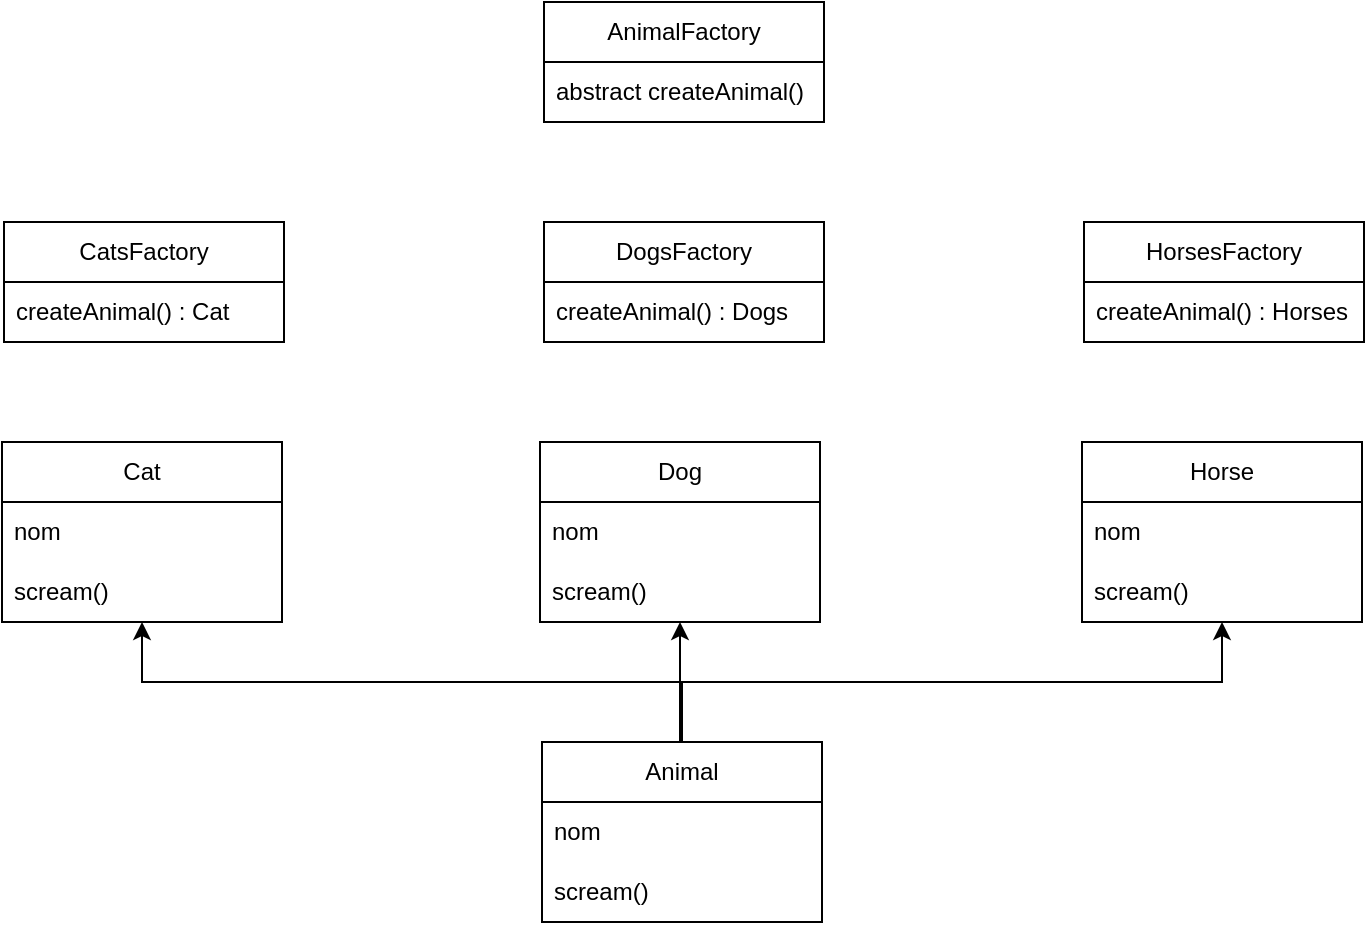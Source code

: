 <mxfile version="22.1.4" type="github">
  <diagram name="Page-1" id="zZTQ4hTRqjqurmtvL9Kt">
    <mxGraphModel dx="1050" dy="566" grid="1" gridSize="10" guides="1" tooltips="1" connect="1" arrows="1" fold="1" page="1" pageScale="1" pageWidth="827" pageHeight="1169" math="0" shadow="0">
      <root>
        <mxCell id="0" />
        <mxCell id="1" parent="0" />
        <mxCell id="AnprCJV5yXAA06qgXDiE-1" value="CatsFactory" style="swimlane;fontStyle=0;childLayout=stackLayout;horizontal=1;startSize=30;horizontalStack=0;resizeParent=1;resizeParentMax=0;resizeLast=0;collapsible=1;marginBottom=0;whiteSpace=wrap;html=1;" vertex="1" parent="1">
          <mxGeometry x="40" y="200" width="140" height="60" as="geometry" />
        </mxCell>
        <mxCell id="AnprCJV5yXAA06qgXDiE-2" value="createAnimal() : Cat" style="text;strokeColor=none;fillColor=none;align=left;verticalAlign=middle;spacingLeft=4;spacingRight=4;overflow=hidden;points=[[0,0.5],[1,0.5]];portConstraint=eastwest;rotatable=0;whiteSpace=wrap;html=1;" vertex="1" parent="AnprCJV5yXAA06qgXDiE-1">
          <mxGeometry y="30" width="140" height="30" as="geometry" />
        </mxCell>
        <mxCell id="AnprCJV5yXAA06qgXDiE-28" value="DogsFactory" style="swimlane;fontStyle=0;childLayout=stackLayout;horizontal=1;startSize=30;horizontalStack=0;resizeParent=1;resizeParentMax=0;resizeLast=0;collapsible=1;marginBottom=0;whiteSpace=wrap;html=1;" vertex="1" parent="1">
          <mxGeometry x="310" y="200" width="140" height="60" as="geometry" />
        </mxCell>
        <mxCell id="AnprCJV5yXAA06qgXDiE-29" value="createAnimal() : Dogs" style="text;strokeColor=none;fillColor=none;align=left;verticalAlign=middle;spacingLeft=4;spacingRight=4;overflow=hidden;points=[[0,0.5],[1,0.5]];portConstraint=eastwest;rotatable=0;whiteSpace=wrap;html=1;" vertex="1" parent="AnprCJV5yXAA06qgXDiE-28">
          <mxGeometry y="30" width="140" height="30" as="geometry" />
        </mxCell>
        <mxCell id="AnprCJV5yXAA06qgXDiE-35" value="HorsesFactory" style="swimlane;fontStyle=0;childLayout=stackLayout;horizontal=1;startSize=30;horizontalStack=0;resizeParent=1;resizeParentMax=0;resizeLast=0;collapsible=1;marginBottom=0;whiteSpace=wrap;html=1;" vertex="1" parent="1">
          <mxGeometry x="580" y="200" width="140" height="60" as="geometry" />
        </mxCell>
        <mxCell id="AnprCJV5yXAA06qgXDiE-36" value="createAnimal() : Horses" style="text;strokeColor=none;fillColor=none;align=left;verticalAlign=middle;spacingLeft=4;spacingRight=4;overflow=hidden;points=[[0,0.5],[1,0.5]];portConstraint=eastwest;rotatable=0;whiteSpace=wrap;html=1;" vertex="1" parent="AnprCJV5yXAA06qgXDiE-35">
          <mxGeometry y="30" width="140" height="30" as="geometry" />
        </mxCell>
        <mxCell id="AnprCJV5yXAA06qgXDiE-42" value="AnimalFactory" style="swimlane;fontStyle=0;childLayout=stackLayout;horizontal=1;startSize=30;horizontalStack=0;resizeParent=1;resizeParentMax=0;resizeLast=0;collapsible=1;marginBottom=0;whiteSpace=wrap;html=1;" vertex="1" parent="1">
          <mxGeometry x="310" y="90" width="140" height="60" as="geometry" />
        </mxCell>
        <mxCell id="AnprCJV5yXAA06qgXDiE-43" value="abstract createAnimal()" style="text;strokeColor=none;fillColor=none;align=left;verticalAlign=middle;spacingLeft=4;spacingRight=4;overflow=hidden;points=[[0,0.5],[1,0.5]];portConstraint=eastwest;rotatable=0;whiteSpace=wrap;html=1;" vertex="1" parent="AnprCJV5yXAA06qgXDiE-42">
          <mxGeometry y="30" width="140" height="30" as="geometry" />
        </mxCell>
        <mxCell id="AnprCJV5yXAA06qgXDiE-44" value="Cat" style="swimlane;fontStyle=0;childLayout=stackLayout;horizontal=1;startSize=30;horizontalStack=0;resizeParent=1;resizeParentMax=0;resizeLast=0;collapsible=1;marginBottom=0;whiteSpace=wrap;html=1;" vertex="1" parent="1">
          <mxGeometry x="39" y="310" width="140" height="90" as="geometry" />
        </mxCell>
        <mxCell id="AnprCJV5yXAA06qgXDiE-45" value="nom" style="text;strokeColor=none;fillColor=none;align=left;verticalAlign=middle;spacingLeft=4;spacingRight=4;overflow=hidden;points=[[0,0.5],[1,0.5]];portConstraint=eastwest;rotatable=0;whiteSpace=wrap;html=1;" vertex="1" parent="AnprCJV5yXAA06qgXDiE-44">
          <mxGeometry y="30" width="140" height="30" as="geometry" />
        </mxCell>
        <mxCell id="AnprCJV5yXAA06qgXDiE-46" value="scream()" style="text;strokeColor=none;fillColor=none;align=left;verticalAlign=middle;spacingLeft=4;spacingRight=4;overflow=hidden;points=[[0,0.5],[1,0.5]];portConstraint=eastwest;rotatable=0;whiteSpace=wrap;html=1;" vertex="1" parent="AnprCJV5yXAA06qgXDiE-44">
          <mxGeometry y="60" width="140" height="30" as="geometry" />
        </mxCell>
        <mxCell id="AnprCJV5yXAA06qgXDiE-48" value="Dog" style="swimlane;fontStyle=0;childLayout=stackLayout;horizontal=1;startSize=30;horizontalStack=0;resizeParent=1;resizeParentMax=0;resizeLast=0;collapsible=1;marginBottom=0;whiteSpace=wrap;html=1;" vertex="1" parent="1">
          <mxGeometry x="308" y="310" width="140" height="90" as="geometry" />
        </mxCell>
        <mxCell id="AnprCJV5yXAA06qgXDiE-49" value="nom" style="text;strokeColor=none;fillColor=none;align=left;verticalAlign=middle;spacingLeft=4;spacingRight=4;overflow=hidden;points=[[0,0.5],[1,0.5]];portConstraint=eastwest;rotatable=0;whiteSpace=wrap;html=1;" vertex="1" parent="AnprCJV5yXAA06qgXDiE-48">
          <mxGeometry y="30" width="140" height="30" as="geometry" />
        </mxCell>
        <mxCell id="AnprCJV5yXAA06qgXDiE-50" value="scream()" style="text;strokeColor=none;fillColor=none;align=left;verticalAlign=middle;spacingLeft=4;spacingRight=4;overflow=hidden;points=[[0,0.5],[1,0.5]];portConstraint=eastwest;rotatable=0;whiteSpace=wrap;html=1;" vertex="1" parent="AnprCJV5yXAA06qgXDiE-48">
          <mxGeometry y="60" width="140" height="30" as="geometry" />
        </mxCell>
        <mxCell id="AnprCJV5yXAA06qgXDiE-51" value="Horse" style="swimlane;fontStyle=0;childLayout=stackLayout;horizontal=1;startSize=30;horizontalStack=0;resizeParent=1;resizeParentMax=0;resizeLast=0;collapsible=1;marginBottom=0;whiteSpace=wrap;html=1;" vertex="1" parent="1">
          <mxGeometry x="579" y="310" width="140" height="90" as="geometry" />
        </mxCell>
        <mxCell id="AnprCJV5yXAA06qgXDiE-52" value="nom" style="text;strokeColor=none;fillColor=none;align=left;verticalAlign=middle;spacingLeft=4;spacingRight=4;overflow=hidden;points=[[0,0.5],[1,0.5]];portConstraint=eastwest;rotatable=0;whiteSpace=wrap;html=1;" vertex="1" parent="AnprCJV5yXAA06qgXDiE-51">
          <mxGeometry y="30" width="140" height="30" as="geometry" />
        </mxCell>
        <mxCell id="AnprCJV5yXAA06qgXDiE-53" value="scream()" style="text;strokeColor=none;fillColor=none;align=left;verticalAlign=middle;spacingLeft=4;spacingRight=4;overflow=hidden;points=[[0,0.5],[1,0.5]];portConstraint=eastwest;rotatable=0;whiteSpace=wrap;html=1;" vertex="1" parent="AnprCJV5yXAA06qgXDiE-51">
          <mxGeometry y="60" width="140" height="30" as="geometry" />
        </mxCell>
        <mxCell id="AnprCJV5yXAA06qgXDiE-57" value="" style="edgeStyle=orthogonalEdgeStyle;rounded=0;orthogonalLoop=1;jettySize=auto;html=1;" edge="1" parent="1" source="AnprCJV5yXAA06qgXDiE-54" target="AnprCJV5yXAA06qgXDiE-50">
          <mxGeometry relative="1" as="geometry">
            <Array as="points">
              <mxPoint x="378" y="440" />
              <mxPoint x="378" y="440" />
            </Array>
          </mxGeometry>
        </mxCell>
        <mxCell id="AnprCJV5yXAA06qgXDiE-54" value="Animal" style="swimlane;fontStyle=0;childLayout=stackLayout;horizontal=1;startSize=30;horizontalStack=0;resizeParent=1;resizeParentMax=0;resizeLast=0;collapsible=1;marginBottom=0;whiteSpace=wrap;html=1;" vertex="1" parent="1">
          <mxGeometry x="309" y="460" width="140" height="90" as="geometry" />
        </mxCell>
        <mxCell id="AnprCJV5yXAA06qgXDiE-55" value="nom" style="text;strokeColor=none;fillColor=none;align=left;verticalAlign=middle;spacingLeft=4;spacingRight=4;overflow=hidden;points=[[0,0.5],[1,0.5]];portConstraint=eastwest;rotatable=0;whiteSpace=wrap;html=1;" vertex="1" parent="AnprCJV5yXAA06qgXDiE-54">
          <mxGeometry y="30" width="140" height="30" as="geometry" />
        </mxCell>
        <mxCell id="AnprCJV5yXAA06qgXDiE-56" value="scream()" style="text;strokeColor=none;fillColor=none;align=left;verticalAlign=middle;spacingLeft=4;spacingRight=4;overflow=hidden;points=[[0,0.5],[1,0.5]];portConstraint=eastwest;rotatable=0;whiteSpace=wrap;html=1;" vertex="1" parent="AnprCJV5yXAA06qgXDiE-54">
          <mxGeometry y="60" width="140" height="30" as="geometry" />
        </mxCell>
        <mxCell id="AnprCJV5yXAA06qgXDiE-58" style="edgeStyle=orthogonalEdgeStyle;rounded=0;orthogonalLoop=1;jettySize=auto;html=1;entryX=0.5;entryY=1;entryDx=0;entryDy=0;entryPerimeter=0;" edge="1" parent="1" source="AnprCJV5yXAA06qgXDiE-54" target="AnprCJV5yXAA06qgXDiE-53">
          <mxGeometry relative="1" as="geometry" />
        </mxCell>
        <mxCell id="AnprCJV5yXAA06qgXDiE-59" style="edgeStyle=orthogonalEdgeStyle;rounded=0;orthogonalLoop=1;jettySize=auto;html=1;entryX=0.5;entryY=1;entryDx=0;entryDy=0;entryPerimeter=0;" edge="1" parent="1" source="AnprCJV5yXAA06qgXDiE-54" target="AnprCJV5yXAA06qgXDiE-46">
          <mxGeometry relative="1" as="geometry" />
        </mxCell>
      </root>
    </mxGraphModel>
  </diagram>
</mxfile>
